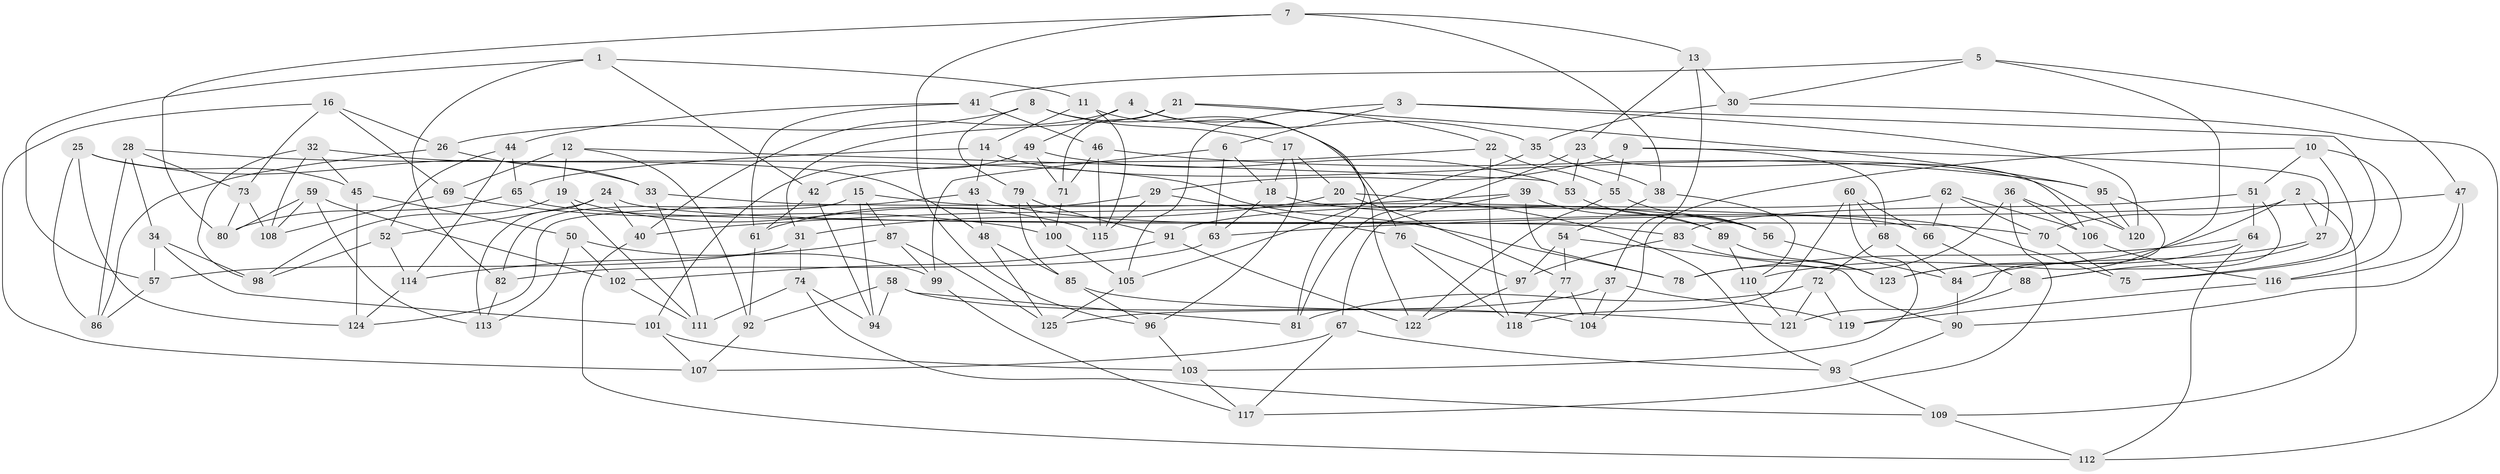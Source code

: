 // Generated by graph-tools (version 1.1) at 2025/38/03/09/25 02:38:05]
// undirected, 125 vertices, 250 edges
graph export_dot {
graph [start="1"]
  node [color=gray90,style=filled];
  1;
  2;
  3;
  4;
  5;
  6;
  7;
  8;
  9;
  10;
  11;
  12;
  13;
  14;
  15;
  16;
  17;
  18;
  19;
  20;
  21;
  22;
  23;
  24;
  25;
  26;
  27;
  28;
  29;
  30;
  31;
  32;
  33;
  34;
  35;
  36;
  37;
  38;
  39;
  40;
  41;
  42;
  43;
  44;
  45;
  46;
  47;
  48;
  49;
  50;
  51;
  52;
  53;
  54;
  55;
  56;
  57;
  58;
  59;
  60;
  61;
  62;
  63;
  64;
  65;
  66;
  67;
  68;
  69;
  70;
  71;
  72;
  73;
  74;
  75;
  76;
  77;
  78;
  79;
  80;
  81;
  82;
  83;
  84;
  85;
  86;
  87;
  88;
  89;
  90;
  91;
  92;
  93;
  94;
  95;
  96;
  97;
  98;
  99;
  100;
  101;
  102;
  103;
  104;
  105;
  106;
  107;
  108;
  109;
  110;
  111;
  112;
  113;
  114;
  115;
  116;
  117;
  118;
  119;
  120;
  121;
  122;
  123;
  124;
  125;
  1 -- 42;
  1 -- 82;
  1 -- 57;
  1 -- 11;
  2 -- 27;
  2 -- 109;
  2 -- 70;
  2 -- 110;
  3 -- 6;
  3 -- 105;
  3 -- 120;
  3 -- 75;
  4 -- 35;
  4 -- 49;
  4 -- 40;
  4 -- 81;
  5 -- 41;
  5 -- 123;
  5 -- 47;
  5 -- 30;
  6 -- 63;
  6 -- 99;
  6 -- 18;
  7 -- 38;
  7 -- 13;
  7 -- 80;
  7 -- 96;
  8 -- 26;
  8 -- 76;
  8 -- 17;
  8 -- 79;
  9 -- 55;
  9 -- 68;
  9 -- 29;
  9 -- 27;
  10 -- 116;
  10 -- 51;
  10 -- 75;
  10 -- 104;
  11 -- 14;
  11 -- 115;
  11 -- 122;
  12 -- 92;
  12 -- 19;
  12 -- 53;
  12 -- 69;
  13 -- 37;
  13 -- 23;
  13 -- 30;
  14 -- 120;
  14 -- 43;
  14 -- 65;
  15 -- 82;
  15 -- 94;
  15 -- 87;
  15 -- 56;
  16 -- 26;
  16 -- 69;
  16 -- 73;
  16 -- 107;
  17 -- 20;
  17 -- 96;
  17 -- 18;
  18 -- 63;
  18 -- 89;
  19 -- 98;
  19 -- 111;
  19 -- 115;
  20 -- 77;
  20 -- 31;
  20 -- 93;
  21 -- 31;
  21 -- 22;
  21 -- 95;
  21 -- 71;
  22 -- 118;
  22 -- 55;
  22 -- 42;
  23 -- 53;
  23 -- 81;
  23 -- 106;
  24 -- 113;
  24 -- 40;
  24 -- 52;
  24 -- 70;
  25 -- 33;
  25 -- 86;
  25 -- 45;
  25 -- 124;
  26 -- 33;
  26 -- 86;
  27 -- 84;
  27 -- 88;
  28 -- 34;
  28 -- 86;
  28 -- 73;
  28 -- 78;
  29 -- 115;
  29 -- 76;
  29 -- 61;
  30 -- 112;
  30 -- 35;
  31 -- 74;
  31 -- 57;
  32 -- 98;
  32 -- 48;
  32 -- 45;
  32 -- 108;
  33 -- 111;
  33 -- 66;
  34 -- 101;
  34 -- 57;
  34 -- 98;
  35 -- 38;
  35 -- 105;
  36 -- 117;
  36 -- 106;
  36 -- 78;
  36 -- 120;
  37 -- 119;
  37 -- 104;
  37 -- 125;
  38 -- 54;
  38 -- 110;
  39 -- 67;
  39 -- 56;
  39 -- 78;
  39 -- 40;
  40 -- 112;
  41 -- 44;
  41 -- 61;
  41 -- 46;
  42 -- 61;
  42 -- 94;
  43 -- 75;
  43 -- 48;
  43 -- 124;
  44 -- 65;
  44 -- 52;
  44 -- 114;
  45 -- 50;
  45 -- 124;
  46 -- 115;
  46 -- 71;
  46 -- 95;
  47 -- 63;
  47 -- 116;
  47 -- 90;
  48 -- 125;
  48 -- 85;
  49 -- 71;
  49 -- 101;
  49 -- 53;
  50 -- 99;
  50 -- 113;
  50 -- 102;
  51 -- 88;
  51 -- 64;
  51 -- 83;
  52 -- 114;
  52 -- 98;
  53 -- 89;
  54 -- 77;
  54 -- 90;
  54 -- 97;
  55 -- 56;
  55 -- 122;
  56 -- 84;
  57 -- 86;
  58 -- 94;
  58 -- 81;
  58 -- 104;
  58 -- 92;
  59 -- 113;
  59 -- 102;
  59 -- 108;
  59 -- 80;
  60 -- 68;
  60 -- 66;
  60 -- 103;
  60 -- 118;
  61 -- 92;
  62 -- 106;
  62 -- 91;
  62 -- 70;
  62 -- 66;
  63 -- 82;
  64 -- 112;
  64 -- 78;
  64 -- 123;
  65 -- 80;
  65 -- 83;
  66 -- 88;
  67 -- 117;
  67 -- 107;
  67 -- 93;
  68 -- 72;
  68 -- 84;
  69 -- 108;
  69 -- 100;
  70 -- 75;
  71 -- 100;
  72 -- 119;
  72 -- 121;
  72 -- 81;
  73 -- 80;
  73 -- 108;
  74 -- 109;
  74 -- 94;
  74 -- 111;
  76 -- 118;
  76 -- 97;
  77 -- 118;
  77 -- 104;
  79 -- 85;
  79 -- 91;
  79 -- 100;
  82 -- 113;
  83 -- 123;
  83 -- 97;
  84 -- 90;
  85 -- 96;
  85 -- 121;
  87 -- 99;
  87 -- 114;
  87 -- 125;
  88 -- 119;
  89 -- 123;
  89 -- 110;
  90 -- 93;
  91 -- 102;
  91 -- 122;
  92 -- 107;
  93 -- 109;
  95 -- 121;
  95 -- 120;
  96 -- 103;
  97 -- 122;
  99 -- 117;
  100 -- 105;
  101 -- 103;
  101 -- 107;
  102 -- 111;
  103 -- 117;
  105 -- 125;
  106 -- 116;
  109 -- 112;
  110 -- 121;
  114 -- 124;
  116 -- 119;
}
